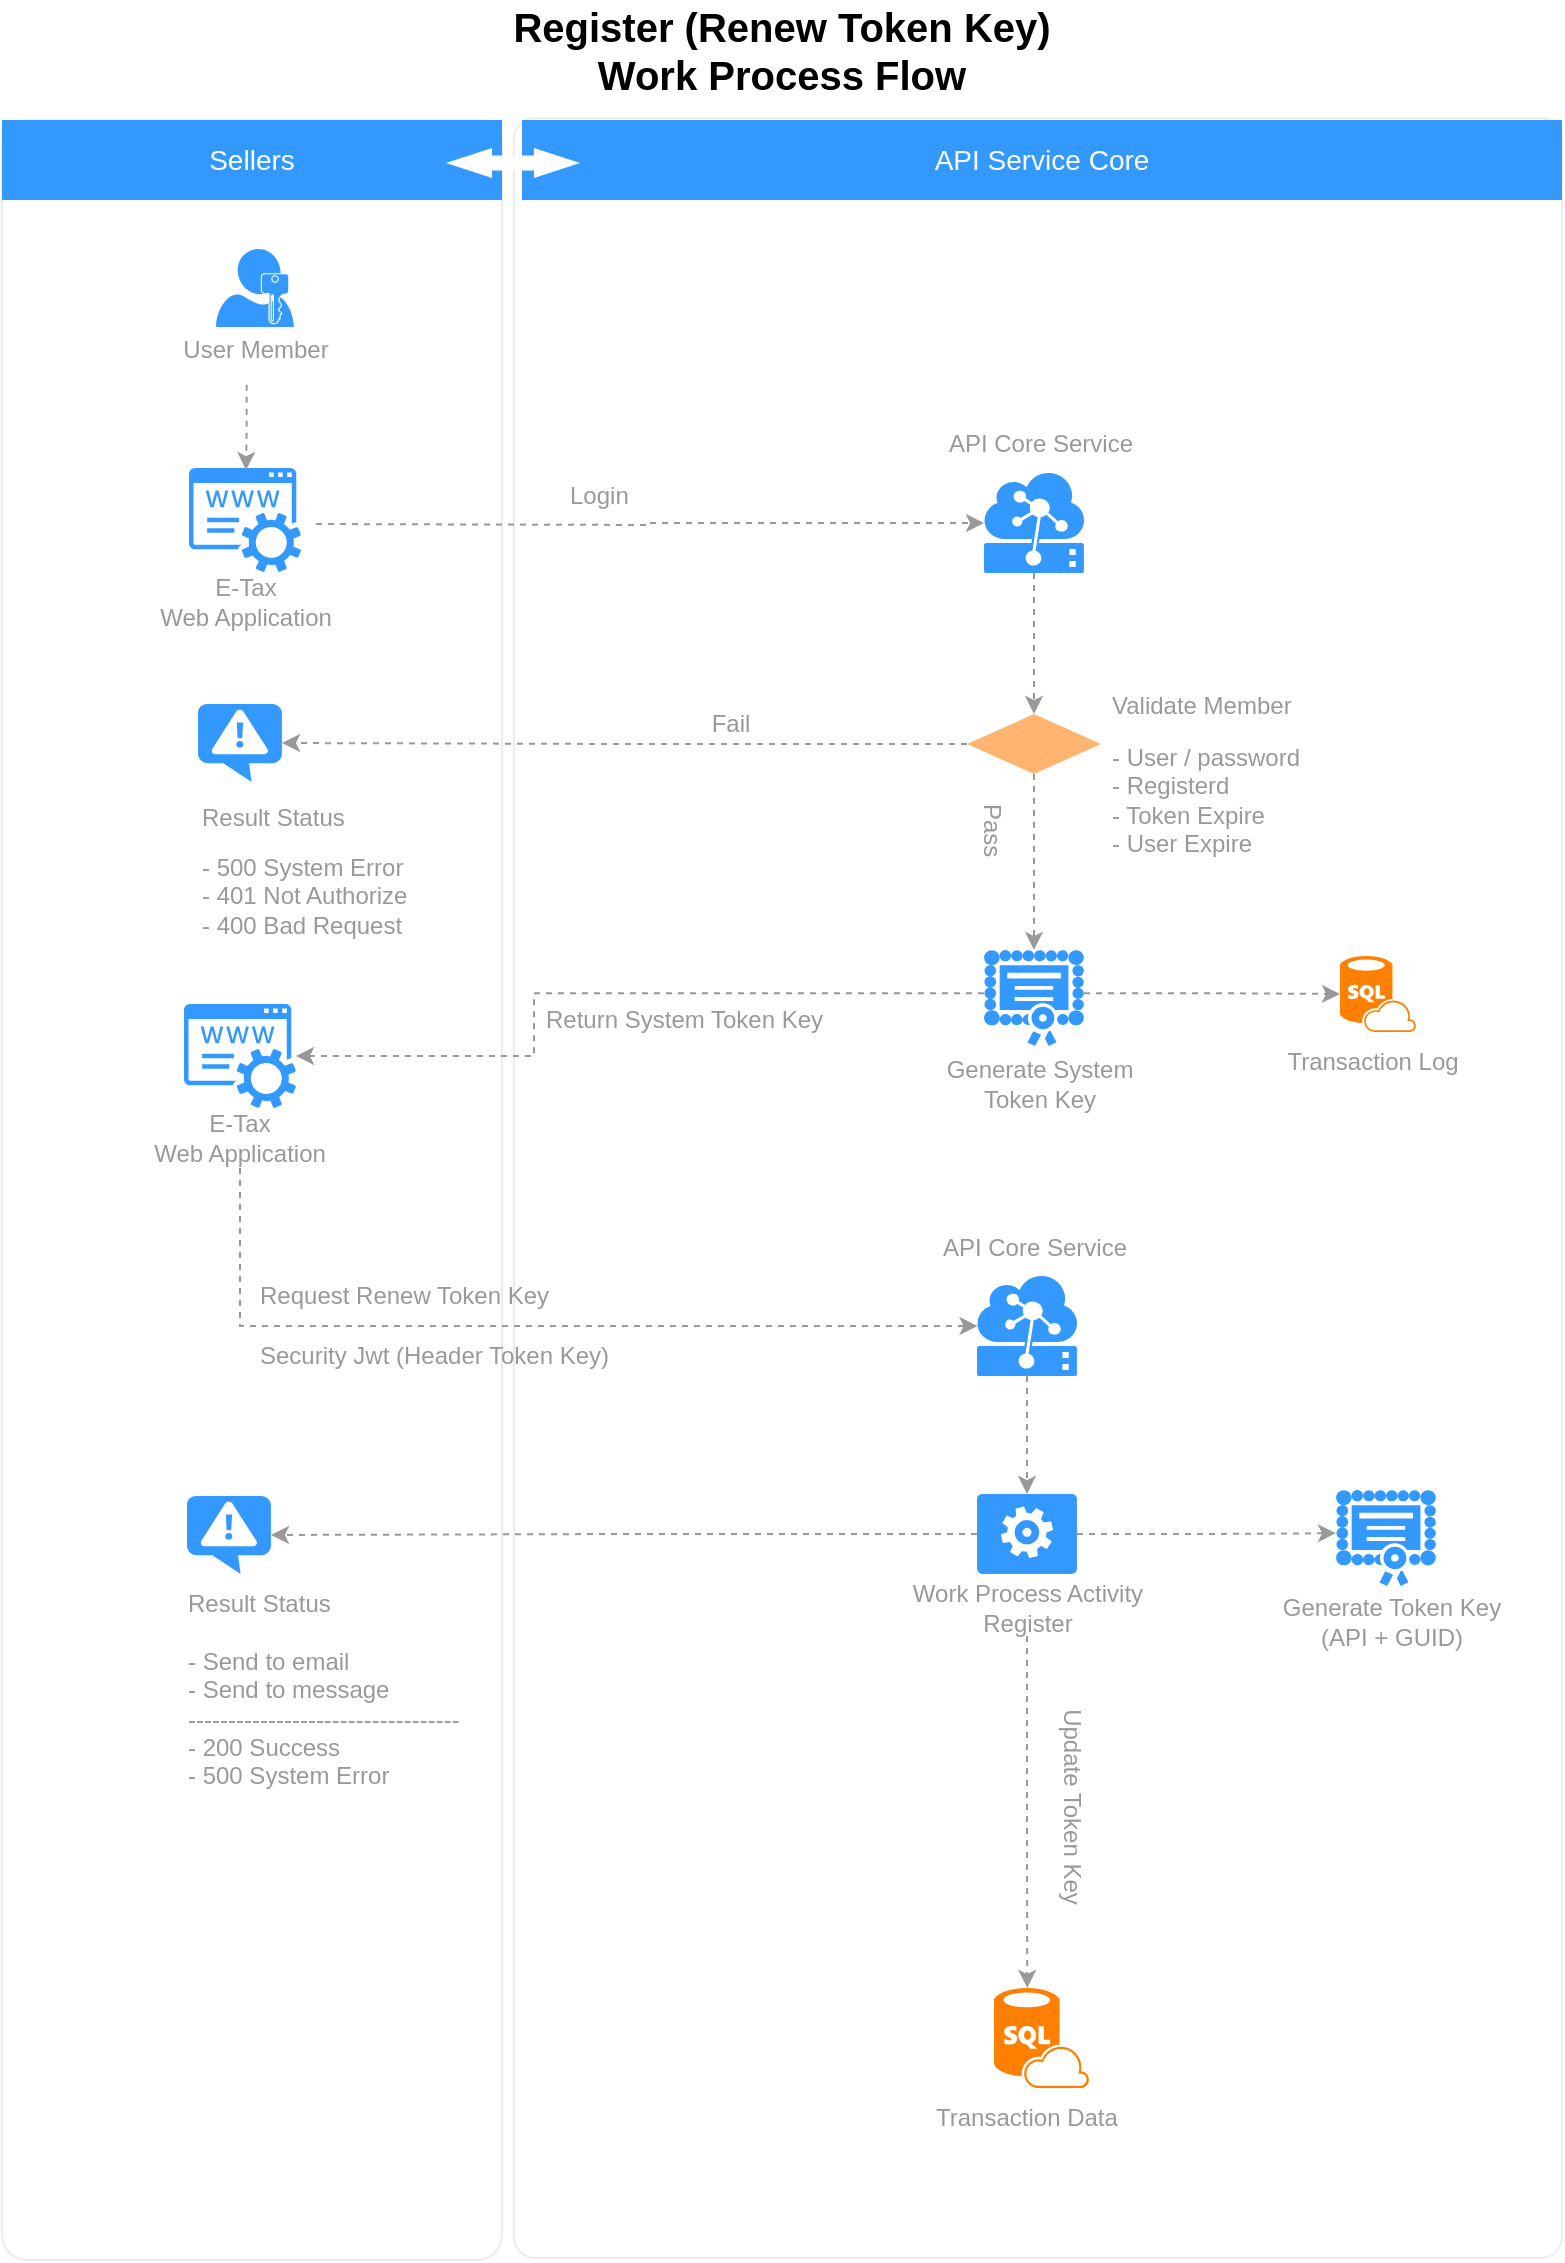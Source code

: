 <mxfile version="10.8.0" type="github"><diagram id="98et0ZXu4X3KvnPCGmSZ" name="Page-1"><mxGraphModel dx="1220" dy="679" grid="0" gridSize="10" guides="1" tooltips="1" connect="1" arrows="1" fold="1" page="1" pageScale="1" pageWidth="827" pageHeight="1169" math="0" shadow="0"><root><mxCell id="0"/><mxCell id="1" parent="0"/><mxCell id="D71RN6JDneUCkR9Qy-K7-1" value="" style="rounded=1;whiteSpace=wrap;html=1;strokeColor=#E6E6E6;strokeWidth=1;fillColor=#FFFFFF;fontFamily=Helvetica;fontSize=14;fontColor=#FFB366;opacity=75;verticalAlign=top;fontStyle=1;arcSize=2;" parent="1" vertex="1"><mxGeometry x="286" y="79" width="524" height="1070" as="geometry"/></mxCell><mxCell id="D71RN6JDneUCkR9Qy-K7-3" value="" style="rounded=1;whiteSpace=wrap;html=1;strokeColor=#E6E6E6;strokeWidth=1;fillColor=#FFFFFF;fontFamily=Helvetica;fontSize=14;fontColor=#FFB366;opacity=75;verticalAlign=top;fontStyle=1;arcSize=5;" parent="1" vertex="1"><mxGeometry x="30" y="80" width="250" height="1070" as="geometry"/></mxCell><mxCell id="D71RN6JDneUCkR9Qy-K7-4" value="Sellers" style="whiteSpace=wrap;html=1;dashed=1;strokeColor=none;strokeWidth=2;fillColor=#3399FF;fontFamily=Helvetica;fontSize=14;fontColor=#FFFFFF;fontStyle=0" parent="1" vertex="1"><mxGeometry x="30" y="80" width="250" height="40" as="geometry"/></mxCell><mxCell id="D71RN6JDneUCkR9Qy-K7-6" value="API Service Core" style="whiteSpace=wrap;html=1;dashed=1;strokeColor=none;strokeWidth=2;fillColor=#3399FF;fontFamily=Helvetica;fontSize=14;fontColor=#FFFFFF;fontStyle=0" parent="1" vertex="1"><mxGeometry x="290" y="80" width="520" height="40" as="geometry"/></mxCell><mxCell id="D71RN6JDneUCkR9Qy-K7-9" value="Register (Renew Token Key)&lt;br&gt;Work Process Flow" style="text;html=1;strokeColor=none;fillColor=none;align=center;verticalAlign=middle;whiteSpace=wrap;rounded=0;fontStyle=1;fontSize=20;" parent="1" vertex="1"><mxGeometry x="240" y="20" width="360" height="50" as="geometry"/></mxCell><mxCell id="D71RN6JDneUCkR9Qy-K7-10" value="" style="shape=mxgraph.arrows.two_way_arrow_horizontal;html=1;verticalLabelPosition=bottom;verticalAlign=top;strokeWidth=2;strokeColor=none;dashed=1;fillColor=#FFFFFF;fontFamily=Verdana;fontSize=12;fontColor=#00BEF2" parent="1" vertex="1"><mxGeometry x="252" y="94" width="67" height="15" as="geometry"/></mxCell><mxCell id="D71RN6JDneUCkR9Qy-K7-11" style="edgeStyle=orthogonalEdgeStyle;rounded=0;orthogonalLoop=1;jettySize=auto;html=1;fontSize=14;strokeColor=#999999;dashed=1;" parent="1" target="D71RN6JDneUCkR9Qy-K7-20" edge="1"><mxGeometry relative="1" as="geometry"><mxPoint x="413" y="284.5" as="targetPoint"/><mxPoint x="187" y="282" as="sourcePoint"/></mxGeometry></mxCell><mxCell id="D71RN6JDneUCkR9Qy-K7-12" value="" style="group" parent="1" vertex="1" connectable="0"><mxGeometry x="96.5" y="144.5" width="120" height="60.5" as="geometry"/></mxCell><mxCell id="D71RN6JDneUCkR9Qy-K7-13" value="" style="pointerEvents=1;shadow=0;dashed=0;html=1;strokeColor=none;labelPosition=center;verticalLabelPosition=bottom;verticalAlign=top;align=center;shape=mxgraph.mscae.enterprise.user_permissions;fillColor=#3399FF;fontSize=14;" parent="D71RN6JDneUCkR9Qy-K7-12" vertex="1"><mxGeometry x="40.5" width="39" height="39" as="geometry"/></mxCell><mxCell id="D71RN6JDneUCkR9Qy-K7-14" value="&lt;font color=&quot;#999999&quot; style=&quot;font-size: 12px&quot;&gt;User Member&lt;/font&gt;" style="text;html=1;strokeColor=none;fillColor=none;align=center;verticalAlign=middle;whiteSpace=wrap;rounded=0;fontSize=12;" parent="D71RN6JDneUCkR9Qy-K7-12" vertex="1"><mxGeometry y="40.5" width="120" height="20" as="geometry"/></mxCell><mxCell id="D71RN6JDneUCkR9Qy-K7-15" value="" style="group" parent="1" vertex="1" connectable="0"><mxGeometry x="668" y="762" width="114" height="81" as="geometry"/></mxCell><mxCell id="D71RN6JDneUCkR9Qy-K7-16" value="" style="pointerEvents=1;shadow=0;dashed=0;html=1;strokeColor=none;labelPosition=center;verticalLabelPosition=bottom;verticalAlign=top;align=center;shape=mxgraph.mscae.intune.inventory_license;fillColor=#3399FF;fontSize=14;" parent="D71RN6JDneUCkR9Qy-K7-15" vertex="1"><mxGeometry x="29" y="3" width="50" height="48" as="geometry"/></mxCell><mxCell id="D71RN6JDneUCkR9Qy-K7-17" value="Generate Token Key&lt;br&gt;(API + GUID)&lt;br&gt;" style="text;html=1;strokeColor=none;fillColor=none;align=center;verticalAlign=middle;whiteSpace=wrap;rounded=0;fontSize=12;fontColor=#999999;" parent="D71RN6JDneUCkR9Qy-K7-15" vertex="1"><mxGeometry y="54" width="114" height="30" as="geometry"/></mxCell><mxCell id="D71RN6JDneUCkR9Qy-K7-18" value="Login" style="text;html=1;strokeColor=none;fillColor=none;align=left;verticalAlign=middle;whiteSpace=wrap;rounded=0;fontSize=12;fontColor=#999999;" parent="1" vertex="1"><mxGeometry x="312" y="258" width="59" height="20" as="geometry"/></mxCell><mxCell id="D71RN6JDneUCkR9Qy-K7-53" style="edgeStyle=orthogonalEdgeStyle;rounded=0;orthogonalLoop=1;jettySize=auto;html=1;exitX=0.5;exitY=1;exitDx=0;exitDy=0;exitPerimeter=0;entryX=0.5;entryY=0;entryDx=0;entryDy=0;dashed=1;strokeColor=#999999;" parent="1" source="D71RN6JDneUCkR9Qy-K7-20" target="D71RN6JDneUCkR9Qy-K7-35" edge="1"><mxGeometry relative="1" as="geometry"/></mxCell><mxCell id="D71RN6JDneUCkR9Qy-K7-20" value="" style="shadow=0;dashed=0;html=1;strokeColor=none;labelPosition=center;verticalLabelPosition=bottom;verticalAlign=top;align=center;shape=mxgraph.mscae.cloud.iot_edge;fillColor=#3399FF;pointerEvents=1;fontSize=12;fontColor=#999999;" parent="1" vertex="1"><mxGeometry x="521" y="256.5" width="50" height="50" as="geometry"/></mxCell><mxCell id="D71RN6JDneUCkR9Qy-K7-21" value="API Core Service" style="text;html=1;strokeColor=none;fillColor=none;align=center;verticalAlign=middle;whiteSpace=wrap;rounded=0;fontSize=12;fontColor=#999999;" parent="1" vertex="1"><mxGeometry x="499" y="227.5" width="101" height="29" as="geometry"/></mxCell><mxCell id="D71RN6JDneUCkR9Qy-K7-26" value="" style="verticalLabelPosition=bottom;html=1;verticalAlign=top;align=center;strokeColor=none;fillColor=#3399FF;shape=mxgraph.azure.notification_topic;fontSize=12;fontColor=#999999;" parent="1" vertex="1"><mxGeometry x="122.5" y="768" width="42" height="39" as="geometry"/></mxCell><mxCell id="D71RN6JDneUCkR9Qy-K7-28" value="" style="group" parent="1" vertex="1" connectable="0"><mxGeometry x="495" y="1014" width="108" height="79" as="geometry"/></mxCell><mxCell id="D71RN6JDneUCkR9Qy-K7-29" value="" style="group" parent="D71RN6JDneUCkR9Qy-K7-28" vertex="1" connectable="0"><mxGeometry width="108" height="79" as="geometry"/></mxCell><mxCell id="D71RN6JDneUCkR9Qy-K7-30" value="Transaction Data" style="text;html=1;strokeColor=none;fillColor=none;align=left;verticalAlign=middle;whiteSpace=wrap;rounded=0;fontSize=12;fontColor=#999999;" parent="D71RN6JDneUCkR9Qy-K7-29" vertex="1"><mxGeometry y="50" width="108" height="29" as="geometry"/></mxCell><mxCell id="D71RN6JDneUCkR9Qy-K7-31" value="" style="verticalLabelPosition=bottom;html=1;verticalAlign=top;align=center;strokeColor=none;fillColor=#FF8000;shape=mxgraph.azure.sql_database_sql_azure;fontSize=12;fontColor=#999999;" parent="D71RN6JDneUCkR9Qy-K7-29" vertex="1"><mxGeometry x="31" width="47.5" height="50" as="geometry"/></mxCell><mxCell id="D71RN6JDneUCkR9Qy-K7-34" style="edgeStyle=orthogonalEdgeStyle;rounded=0;orthogonalLoop=1;jettySize=auto;html=1;exitX=0;exitY=0.5;exitDx=0;exitDy=0;entryX=1;entryY=0.5;entryDx=0;entryDy=0;entryPerimeter=0;dashed=1;strokeColor=#999999;" parent="1" source="D71RN6JDneUCkR9Qy-K7-35" target="D71RN6JDneUCkR9Qy-K7-38" edge="1"><mxGeometry relative="1" as="geometry"/></mxCell><mxCell id="D71RN6JDneUCkR9Qy-K7-57" style="edgeStyle=orthogonalEdgeStyle;rounded=0;orthogonalLoop=1;jettySize=auto;html=1;exitX=0.5;exitY=1;exitDx=0;exitDy=0;entryX=0.5;entryY=0;entryDx=0;entryDy=0;dashed=1;strokeColor=#999999;entryPerimeter=0;" parent="1" source="D71RN6JDneUCkR9Qy-K7-35" target="6qlPwvWSX2I-7_MX8gOc-2" edge="1"><mxGeometry relative="1" as="geometry"/></mxCell><mxCell id="D71RN6JDneUCkR9Qy-K7-35" value="" style="rhombus;whiteSpace=wrap;html=1;strokeColor=none;strokeWidth=1;fillColor=#FFB570;fontSize=12;fontColor=#999999;align=left;" parent="1" vertex="1"><mxGeometry x="512.5" y="377" width="67" height="30" as="geometry"/></mxCell><mxCell id="D71RN6JDneUCkR9Qy-K7-37" value="Validate Member" style="text;html=1;strokeColor=none;fillColor=none;align=left;verticalAlign=middle;whiteSpace=wrap;rounded=0;fontSize=12;fontColor=#999999;" parent="1" vertex="1"><mxGeometry x="583" y="363" width="110" height="20" as="geometry"/></mxCell><mxCell id="D71RN6JDneUCkR9Qy-K7-38" value="" style="verticalLabelPosition=bottom;html=1;verticalAlign=top;align=center;strokeColor=none;fillColor=#3399FF;shape=mxgraph.azure.notification_topic;fontSize=12;fontColor=#999999;" parent="1" vertex="1"><mxGeometry x="128" y="372" width="42" height="39" as="geometry"/></mxCell><mxCell id="D71RN6JDneUCkR9Qy-K7-39" value="Result Status&lt;br&gt;" style="text;html=1;strokeColor=none;fillColor=none;align=left;verticalAlign=middle;whiteSpace=wrap;rounded=0;fontSize=12;fontColor=#999999;" parent="1" vertex="1"><mxGeometry x="128" y="417" width="130" height="23" as="geometry"/></mxCell><mxCell id="D71RN6JDneUCkR9Qy-K7-40" value="&lt;div style=&quot;text-align: left&quot;&gt;&lt;span&gt;Pass&lt;/span&gt;&lt;/div&gt;" style="text;html=1;strokeColor=none;fillColor=none;align=left;verticalAlign=middle;whiteSpace=wrap;rounded=0;fontSize=12;fontColor=#999999;rotation=90;" parent="1" vertex="1"><mxGeometry x="500" y="435" width="50" height="20" as="geometry"/></mxCell><mxCell id="D71RN6JDneUCkR9Qy-K7-41" value="Fail" style="text;html=1;strokeColor=none;fillColor=none;align=center;verticalAlign=middle;whiteSpace=wrap;rounded=0;fontSize=12;fontColor=#999999;" parent="1" vertex="1"><mxGeometry x="290" y="372" width="209" height="20" as="geometry"/></mxCell><mxCell id="D71RN6JDneUCkR9Qy-K7-42" value="Result Status&lt;br&gt;&lt;br&gt;- Send to email&lt;br&gt;- Send to message&lt;br&gt;----------------------------------&lt;br&gt;- 200 Success&lt;br&gt;- 500 System Error&lt;br&gt;" style="text;html=1;strokeColor=none;fillColor=none;align=left;verticalAlign=middle;whiteSpace=wrap;rounded=0;fontSize=12;fontColor=#999999;" parent="1" vertex="1"><mxGeometry x="121" y="810.5" width="143" height="108" as="geometry"/></mxCell><mxCell id="D71RN6JDneUCkR9Qy-K7-48" value="" style="group" parent="1" vertex="1" connectable="0"><mxGeometry x="96.5" y="284" width="110" height="82" as="geometry"/></mxCell><mxCell id="D71RN6JDneUCkR9Qy-K7-46" value="" style="pointerEvents=1;shadow=0;dashed=0;html=1;strokeColor=none;fillColor=#3399FF;labelPosition=center;verticalLabelPosition=bottom;verticalAlign=top;outlineConnect=0;align=center;shape=mxgraph.office.services.registrar_service;" parent="D71RN6JDneUCkR9Qy-K7-48" vertex="1"><mxGeometry x="27" y="-30" width="56" height="52" as="geometry"/></mxCell><mxCell id="D71RN6JDneUCkR9Qy-K7-47" value="E-Tax &lt;br&gt;Web Application" style="text;html=1;strokeColor=none;fillColor=none;align=center;verticalAlign=middle;whiteSpace=wrap;rounded=0;fontSize=12;fontColor=#999999;" parent="D71RN6JDneUCkR9Qy-K7-48" vertex="1"><mxGeometry y="22" width="110" height="30" as="geometry"/></mxCell><mxCell id="D71RN6JDneUCkR9Qy-K7-50" style="edgeStyle=orthogonalEdgeStyle;rounded=0;orthogonalLoop=1;jettySize=auto;html=1;exitX=0.5;exitY=1;exitDx=0;exitDy=0;dashed=1;strokeColor=#999999;" parent="1" edge="1"><mxGeometry relative="1" as="geometry"><mxPoint x="152.333" y="212.333" as="sourcePoint"/><mxPoint x="152" y="255" as="targetPoint"/><Array as="points"><mxPoint x="152" y="235"/><mxPoint x="152" y="235"/></Array></mxGeometry></mxCell><mxCell id="D71RN6JDneUCkR9Qy-K7-54" value="" style="group" parent="1" vertex="1" connectable="0"><mxGeometry x="94" y="552" width="110" height="82" as="geometry"/></mxCell><mxCell id="D71RN6JDneUCkR9Qy-K7-55" value="" style="pointerEvents=1;shadow=0;dashed=0;html=1;strokeColor=none;fillColor=#3399FF;labelPosition=center;verticalLabelPosition=bottom;verticalAlign=top;outlineConnect=0;align=center;shape=mxgraph.office.services.registrar_service;" parent="D71RN6JDneUCkR9Qy-K7-54" vertex="1"><mxGeometry x="27" y="-30" width="56" height="52" as="geometry"/></mxCell><mxCell id="D71RN6JDneUCkR9Qy-K7-56" value="E-Tax &lt;br&gt;Web Application" style="text;html=1;strokeColor=none;fillColor=none;align=center;verticalAlign=middle;whiteSpace=wrap;rounded=0;fontSize=12;fontColor=#999999;" parent="D71RN6JDneUCkR9Qy-K7-54" vertex="1"><mxGeometry y="22" width="110" height="30" as="geometry"/></mxCell><mxCell id="D71RN6JDneUCkR9Qy-K7-58" value="Return System Token Key" style="text;html=1;strokeColor=none;fillColor=none;align=left;verticalAlign=middle;whiteSpace=wrap;rounded=0;fontSize=12;fontColor=#999999;" parent="1" vertex="1"><mxGeometry x="299.5" y="520" width="209" height="20" as="geometry"/></mxCell><mxCell id="D71RN6JDneUCkR9Qy-K7-59" value="- User / password&lt;br&gt;- Registerd&lt;br&gt;- Token Expire&lt;br&gt;- User Expire&lt;br&gt;" style="text;html=1;strokeColor=none;fillColor=none;align=left;verticalAlign=middle;whiteSpace=wrap;rounded=0;fontSize=12;fontColor=#999999;" parent="1" vertex="1"><mxGeometry x="583" y="387" width="110" height="66" as="geometry"/></mxCell><mxCell id="D71RN6JDneUCkR9Qy-K7-64" style="edgeStyle=orthogonalEdgeStyle;rounded=0;orthogonalLoop=1;jettySize=auto;html=1;exitX=0.5;exitY=1;exitDx=0;exitDy=0;exitPerimeter=0;entryX=0.5;entryY=0;entryDx=0;entryDy=0;entryPerimeter=0;dashed=1;strokeColor=#999999;" parent="1" source="D71RN6JDneUCkR9Qy-K7-60" target="D71RN6JDneUCkR9Qy-K7-24" edge="1"><mxGeometry relative="1" as="geometry"/></mxCell><mxCell id="D71RN6JDneUCkR9Qy-K7-60" value="" style="shadow=0;dashed=0;html=1;strokeColor=none;labelPosition=center;verticalLabelPosition=bottom;verticalAlign=top;align=center;shape=mxgraph.mscae.cloud.iot_edge;fillColor=#3399FF;pointerEvents=1;fontSize=12;fontColor=#999999;" parent="1" vertex="1"><mxGeometry x="517.5" y="658" width="50" height="50" as="geometry"/></mxCell><mxCell id="D71RN6JDneUCkR9Qy-K7-61" value="API Core Service" style="text;html=1;strokeColor=none;fillColor=none;align=center;verticalAlign=middle;whiteSpace=wrap;rounded=0;fontSize=12;fontColor=#999999;" parent="1" vertex="1"><mxGeometry x="495.5" y="629" width="101" height="29" as="geometry"/></mxCell><mxCell id="D71RN6JDneUCkR9Qy-K7-62" style="edgeStyle=orthogonalEdgeStyle;rounded=0;orthogonalLoop=1;jettySize=auto;html=1;exitX=0.5;exitY=1;exitDx=0;exitDy=0;entryX=0.005;entryY=0.5;entryDx=0;entryDy=0;entryPerimeter=0;dashed=1;strokeColor=#999999;" parent="1" source="D71RN6JDneUCkR9Qy-K7-56" target="D71RN6JDneUCkR9Qy-K7-60" edge="1"><mxGeometry relative="1" as="geometry"><mxPoint x="149" y="642" as="sourcePoint"/></mxGeometry></mxCell><mxCell id="D71RN6JDneUCkR9Qy-K7-63" value="Request Renew Token Key" style="text;html=1;strokeColor=none;fillColor=none;align=left;verticalAlign=middle;whiteSpace=wrap;rounded=0;fontSize=12;fontColor=#999999;" parent="1" vertex="1"><mxGeometry x="157" y="658" width="166" height="20" as="geometry"/></mxCell><mxCell id="D71RN6JDneUCkR9Qy-K7-67" style="edgeStyle=orthogonalEdgeStyle;rounded=0;orthogonalLoop=1;jettySize=auto;html=1;exitX=0;exitY=0.5;exitDx=0;exitDy=0;exitPerimeter=0;entryX=1;entryY=0.5;entryDx=0;entryDy=0;entryPerimeter=0;dashed=1;strokeColor=#999999;" parent="1" source="D71RN6JDneUCkR9Qy-K7-24" target="D71RN6JDneUCkR9Qy-K7-26" edge="1"><mxGeometry relative="1" as="geometry"/></mxCell><mxCell id="D71RN6JDneUCkR9Qy-K7-24" value="" style="verticalLabelPosition=bottom;html=1;verticalAlign=top;align=center;strokeColor=none;fillColor=#3399FF;shape=mxgraph.azure.worker_role;fontSize=12;fontColor=#999999;" parent="1" vertex="1"><mxGeometry x="517.5" y="767" width="50" height="40" as="geometry"/></mxCell><mxCell id="D71RN6JDneUCkR9Qy-K7-65" style="edgeStyle=orthogonalEdgeStyle;rounded=0;orthogonalLoop=1;jettySize=auto;html=1;exitX=1;exitY=0.5;exitDx=0;exitDy=0;entryX=0;entryY=0.45;entryDx=0;entryDy=0;entryPerimeter=0;dashed=1;strokeColor=#999999;exitPerimeter=0;" parent="1" source="D71RN6JDneUCkR9Qy-K7-24" target="D71RN6JDneUCkR9Qy-K7-16" edge="1"><mxGeometry relative="1" as="geometry"/></mxCell><mxCell id="D71RN6JDneUCkR9Qy-K7-25" value="Work Process Activity&lt;br&gt;Register" style="text;html=1;strokeColor=none;fillColor=none;align=center;verticalAlign=middle;whiteSpace=wrap;rounded=0;fontSize=12;fontColor=#999999;" parent="1" vertex="1"><mxGeometry x="462.5" y="809" width="160" height="29" as="geometry"/></mxCell><mxCell id="D71RN6JDneUCkR9Qy-K7-66" style="edgeStyle=orthogonalEdgeStyle;rounded=0;orthogonalLoop=1;jettySize=auto;html=1;exitX=0.5;exitY=1;exitDx=0;exitDy=0;entryX=0.35;entryY=0;entryDx=0;entryDy=0;entryPerimeter=0;dashed=1;strokeColor=#999999;" parent="1" source="D71RN6JDneUCkR9Qy-K7-25" target="D71RN6JDneUCkR9Qy-K7-31" edge="1"><mxGeometry relative="1" as="geometry"/></mxCell><mxCell id="D71RN6JDneUCkR9Qy-K7-68" value="Update Token Key&lt;br&gt;" style="text;html=1;strokeColor=none;fillColor=none;align=center;verticalAlign=middle;whiteSpace=wrap;rounded=0;fontSize=12;fontColor=#999999;rotation=90;" parent="1" vertex="1"><mxGeometry x="510" y="911" width="111" height="25" as="geometry"/></mxCell><mxCell id="D71RN6JDneUCkR9Qy-K7-69" value="- 500 System Error&lt;br&gt;- 401 Not Authorize&lt;br&gt;- 400 Bad Request&lt;br&gt;" style="text;html=1;strokeColor=none;fillColor=none;align=left;verticalAlign=middle;whiteSpace=wrap;rounded=0;fontSize=12;fontColor=#999999;" parent="1" vertex="1"><mxGeometry x="128" y="441" width="115" height="53" as="geometry"/></mxCell><mxCell id="D71RN6JDneUCkR9Qy-K7-73" value="Security Jwt (Header Token Key)" style="text;html=1;strokeColor=none;fillColor=none;align=left;verticalAlign=middle;whiteSpace=wrap;rounded=0;fontSize=12;fontColor=#999999;" parent="1" vertex="1"><mxGeometry x="157" y="688" width="215" height="20" as="geometry"/></mxCell><mxCell id="6qlPwvWSX2I-7_MX8gOc-1" value="" style="group" vertex="1" connectable="0" parent="1"><mxGeometry x="492" y="492" width="114" height="81" as="geometry"/></mxCell><mxCell id="6qlPwvWSX2I-7_MX8gOc-2" value="" style="pointerEvents=1;shadow=0;dashed=0;html=1;strokeColor=none;labelPosition=center;verticalLabelPosition=bottom;verticalAlign=top;align=center;shape=mxgraph.mscae.intune.inventory_license;fillColor=#3399FF;fontSize=14;" vertex="1" parent="6qlPwvWSX2I-7_MX8gOc-1"><mxGeometry x="29" y="3" width="50" height="48" as="geometry"/></mxCell><mxCell id="6qlPwvWSX2I-7_MX8gOc-3" value="Generate System&lt;br&gt;Token Key&lt;br&gt;" style="text;html=1;strokeColor=none;fillColor=none;align=center;verticalAlign=middle;whiteSpace=wrap;rounded=0;fontSize=12;fontColor=#999999;" vertex="1" parent="6qlPwvWSX2I-7_MX8gOc-1"><mxGeometry y="55" width="114" height="30" as="geometry"/></mxCell><mxCell id="6qlPwvWSX2I-7_MX8gOc-4" style="edgeStyle=orthogonalEdgeStyle;rounded=0;orthogonalLoop=1;jettySize=auto;html=1;exitX=0;exitY=0.45;exitDx=0;exitDy=0;exitPerimeter=0;dashed=1;strokeColor=#999999;" edge="1" parent="1" source="6qlPwvWSX2I-7_MX8gOc-2" target="D71RN6JDneUCkR9Qy-K7-55"><mxGeometry relative="1" as="geometry"><Array as="points"><mxPoint x="296" y="517"/><mxPoint x="296" y="548"/></Array></mxGeometry></mxCell><mxCell id="6qlPwvWSX2I-7_MX8gOc-9" value="" style="group" vertex="1" connectable="0" parent="1"><mxGeometry x="668" y="498" width="95" height="67" as="geometry"/></mxCell><mxCell id="6qlPwvWSX2I-7_MX8gOc-7" value="Transaction Log" style="text;html=1;strokeColor=none;fillColor=none;align=center;verticalAlign=middle;whiteSpace=wrap;rounded=0;fontSize=12;fontColor=#999999;" vertex="1" parent="6qlPwvWSX2I-7_MX8gOc-9"><mxGeometry y="38" width="95" height="29" as="geometry"/></mxCell><mxCell id="6qlPwvWSX2I-7_MX8gOc-8" value="" style="verticalLabelPosition=bottom;html=1;verticalAlign=top;align=center;strokeColor=none;fillColor=#FF8000;shape=mxgraph.azure.sql_database_sql_azure;fontSize=12;fontColor=#999999;" vertex="1" parent="6qlPwvWSX2I-7_MX8gOc-9"><mxGeometry x="31" width="38" height="38" as="geometry"/></mxCell><mxCell id="6qlPwvWSX2I-7_MX8gOc-10" style="edgeStyle=orthogonalEdgeStyle;rounded=0;orthogonalLoop=1;jettySize=auto;html=1;exitX=1;exitY=0.45;exitDx=0;exitDy=0;exitPerimeter=0;entryX=0;entryY=0.5;entryDx=0;entryDy=0;entryPerimeter=0;dashed=1;strokeColor=#999999;" edge="1" parent="1" source="6qlPwvWSX2I-7_MX8gOc-2" target="6qlPwvWSX2I-7_MX8gOc-8"><mxGeometry relative="1" as="geometry"/></mxCell></root></mxGraphModel></diagram></mxfile>